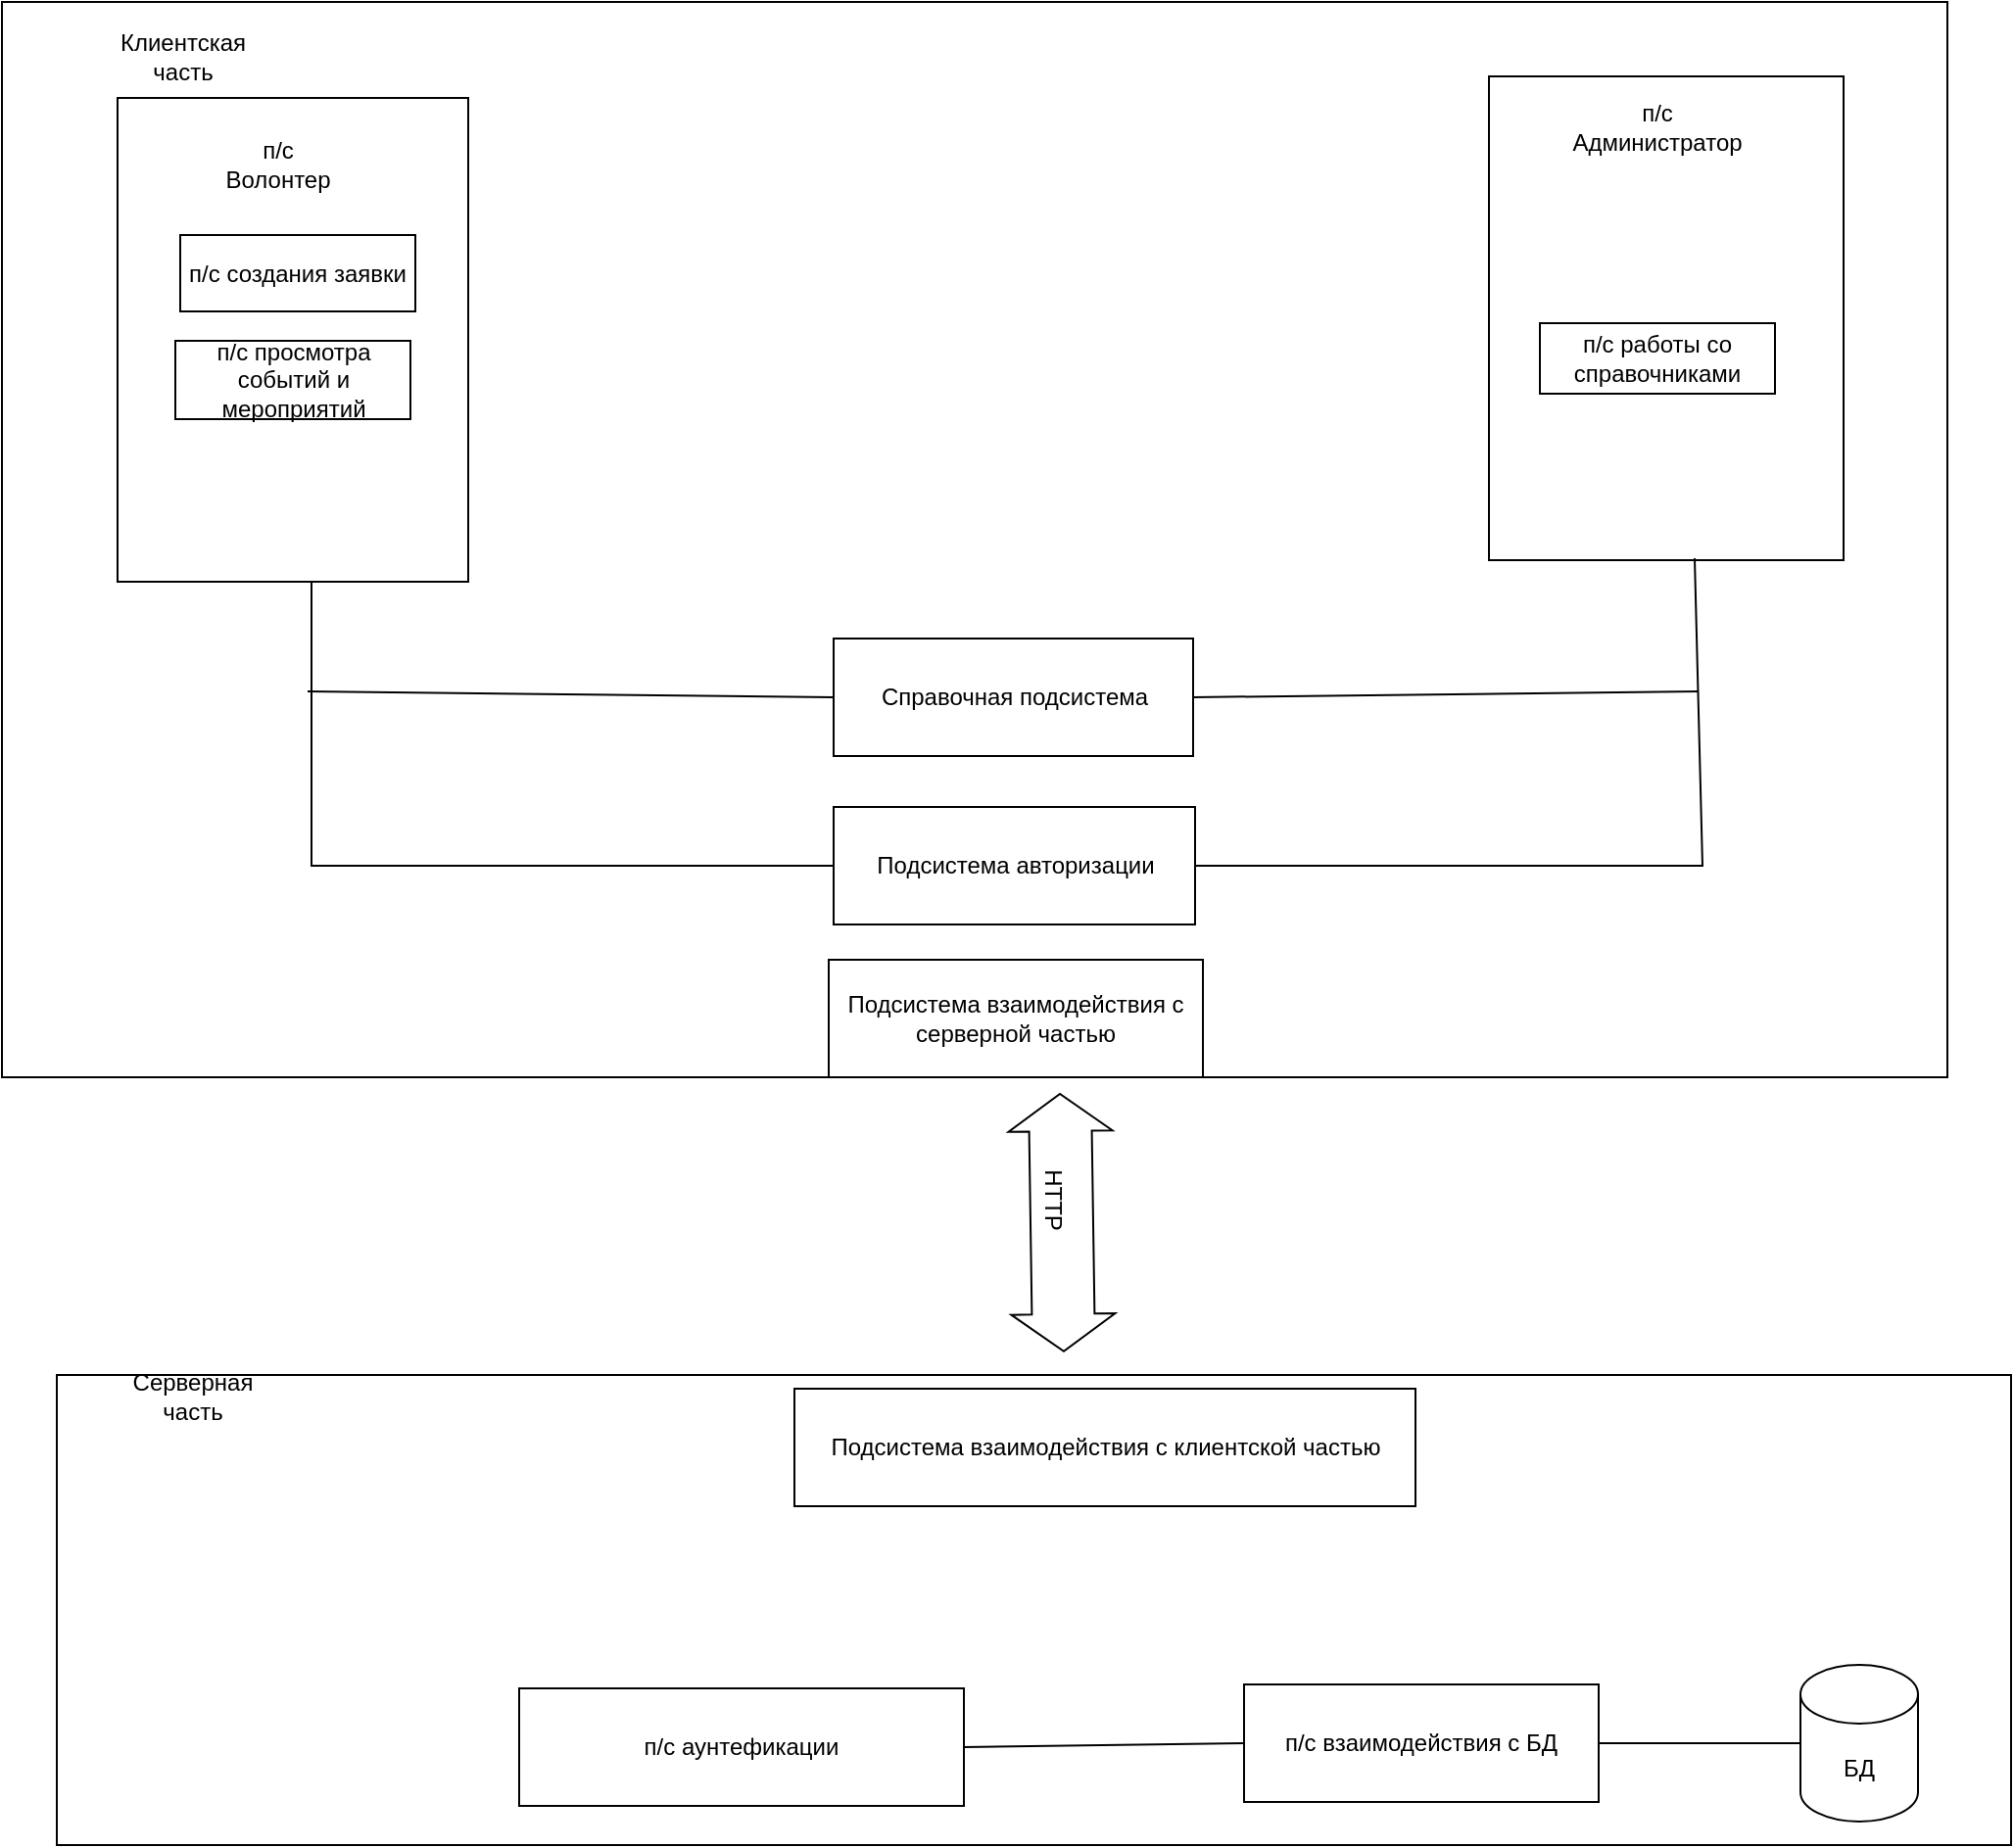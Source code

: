 <mxfile version="24.7.17">
  <diagram name="Страница — 1" id="MMwYMrBjLCGeWuF0NXBC">
    <mxGraphModel dx="1434" dy="746" grid="0" gridSize="10" guides="1" tooltips="1" connect="1" arrows="1" fold="1" page="1" pageScale="1" pageWidth="1169" pageHeight="1654" math="0" shadow="0">
      <root>
        <mxCell id="0" />
        <mxCell id="1" parent="0" />
        <mxCell id="FDYRo6DKzsIXx-MK1S8J-13" value="" style="rounded=0;whiteSpace=wrap;html=1;" parent="1" vertex="1">
          <mxGeometry x="85" y="215" width="993" height="549" as="geometry" />
        </mxCell>
        <mxCell id="FDYRo6DKzsIXx-MK1S8J-14" value="Клиентская часть" style="text;html=1;align=center;verticalAlign=middle;whiteSpace=wrap;rounded=0;" parent="1" vertex="1">
          <mxGeometry x="132" y="228" width="91" height="30" as="geometry" />
        </mxCell>
        <mxCell id="FDYRo6DKzsIXx-MK1S8J-16" value="" style="rounded=0;whiteSpace=wrap;html=1;" parent="1" vertex="1">
          <mxGeometry x="113" y="916" width="997.5" height="240" as="geometry" />
        </mxCell>
        <mxCell id="FDYRo6DKzsIXx-MK1S8J-17" value="Серверная часть" style="text;html=1;align=center;verticalAlign=middle;whiteSpace=wrap;rounded=0;" parent="1" vertex="1">
          <mxGeometry x="141.5" y="912" width="81" height="30" as="geometry" />
        </mxCell>
        <mxCell id="FDYRo6DKzsIXx-MK1S8J-20" value="Подсистема взаимодействия с клиентской частью" style="rounded=0;whiteSpace=wrap;html=1;" parent="1" vertex="1">
          <mxGeometry x="489.5" y="923" width="317" height="60" as="geometry" />
        </mxCell>
        <mxCell id="FDYRo6DKzsIXx-MK1S8J-21" value="БД" style="shape=cylinder3;whiteSpace=wrap;html=1;boundedLbl=1;backgroundOutline=1;size=15;" parent="1" vertex="1">
          <mxGeometry x="1003" y="1064" width="60" height="80" as="geometry" />
        </mxCell>
        <mxCell id="FDYRo6DKzsIXx-MK1S8J-22" value="п/с аунтефикации" style="rounded=0;whiteSpace=wrap;html=1;" parent="1" vertex="1">
          <mxGeometry x="349" y="1076" width="227" height="60" as="geometry" />
        </mxCell>
        <mxCell id="FDYRo6DKzsIXx-MK1S8J-23" value="п/с взаимодействия с БД" style="rounded=0;whiteSpace=wrap;html=1;" parent="1" vertex="1">
          <mxGeometry x="719" y="1074" width="181" height="60" as="geometry" />
        </mxCell>
        <mxCell id="FDYRo6DKzsIXx-MK1S8J-26" value="" style="endArrow=none;html=1;rounded=0;entryX=0;entryY=0.5;entryDx=0;entryDy=0;exitX=1;exitY=0.5;exitDx=0;exitDy=0;" parent="1" target="FDYRo6DKzsIXx-MK1S8J-23" edge="1" source="FDYRo6DKzsIXx-MK1S8J-22">
          <mxGeometry width="50" height="50" relative="1" as="geometry">
            <mxPoint x="609.5" y="1089" as="sourcePoint" />
            <mxPoint x="659.5" y="1039" as="targetPoint" />
          </mxGeometry>
        </mxCell>
        <mxCell id="FDYRo6DKzsIXx-MK1S8J-27" value="" style="endArrow=none;html=1;rounded=0;entryX=0;entryY=0.5;entryDx=0;entryDy=0;entryPerimeter=0;" parent="1" target="FDYRo6DKzsIXx-MK1S8J-21" edge="1" source="FDYRo6DKzsIXx-MK1S8J-23">
          <mxGeometry width="50" height="50" relative="1" as="geometry">
            <mxPoint x="902.5" y="1087" as="sourcePoint" />
            <mxPoint x="952.5" y="1037" as="targetPoint" />
          </mxGeometry>
        </mxCell>
        <mxCell id="FDYRo6DKzsIXx-MK1S8J-36" value="" style="shape=flexArrow;endArrow=classic;startArrow=classic;html=1;rounded=0;exitX=0.516;exitY=0.02;exitDx=0;exitDy=0;exitPerimeter=0;width=32;" parent="1" edge="1">
          <mxGeometry width="100" height="100" relative="1" as="geometry">
            <mxPoint x="626.99" y="904.42" as="sourcePoint" />
            <mxPoint x="625.005" y="772" as="targetPoint" />
          </mxGeometry>
        </mxCell>
        <mxCell id="FDYRo6DKzsIXx-MK1S8J-38" value="HTTP" style="text;html=1;align=center;verticalAlign=middle;whiteSpace=wrap;rounded=0;rotation=90;" parent="1" vertex="1">
          <mxGeometry x="591.25" y="812" width="60" height="30" as="geometry" />
        </mxCell>
        <mxCell id="FDYRo6DKzsIXx-MK1S8J-44" value="Подсистема авторизации" style="rounded=0;whiteSpace=wrap;html=1;" parent="1" vertex="1">
          <mxGeometry x="509.5" y="626" width="184.5" height="60" as="geometry" />
        </mxCell>
        <mxCell id="FDYRo6DKzsIXx-MK1S8J-55" value="п/с работы с бд" style="rounded=0;whiteSpace=wrap;html=1;" parent="1" vertex="1">
          <mxGeometry x="870" y="334" width="120" height="37" as="geometry" />
        </mxCell>
        <mxCell id="FDYRo6DKzsIXx-MK1S8J-59" value="" style="endArrow=none;html=1;rounded=0;exitX=1;exitY=0.5;exitDx=0;exitDy=0;" parent="1" source="FDYRo6DKzsIXx-MK1S8J-45" edge="1">
          <mxGeometry width="50" height="50" relative="1" as="geometry">
            <mxPoint x="695" y="572" as="sourcePoint" />
            <mxPoint x="951" y="567" as="targetPoint" />
          </mxGeometry>
        </mxCell>
        <mxCell id="FDYRo6DKzsIXx-MK1S8J-45" value="Справочная подсистема" style="rounded=0;whiteSpace=wrap;html=1;" parent="1" vertex="1">
          <mxGeometry x="509.5" y="540" width="183.5" height="60" as="geometry" />
        </mxCell>
        <mxCell id="FDYRo6DKzsIXx-MK1S8J-46" value="Подсистема взаимодействия с серверной частью" style="rounded=0;whiteSpace=wrap;html=1;" parent="1" vertex="1">
          <mxGeometry x="507" y="704" width="191" height="60" as="geometry" />
        </mxCell>
        <mxCell id="FDYRo6DKzsIXx-MK1S8J-47" value="" style="rounded=0;whiteSpace=wrap;html=1;" parent="1" vertex="1">
          <mxGeometry x="844" y="253" width="181" height="247" as="geometry" />
        </mxCell>
        <mxCell id="FDYRo6DKzsIXx-MK1S8J-48" value="п/с Администратор" style="text;html=1;align=center;verticalAlign=middle;whiteSpace=wrap;rounded=0;" parent="1" vertex="1">
          <mxGeometry x="900" y="264" width="60" height="30" as="geometry" />
        </mxCell>
        <mxCell id="FDYRo6DKzsIXx-MK1S8J-49" value="" style="rounded=0;whiteSpace=wrap;html=1;" parent="1" vertex="1">
          <mxGeometry x="144" y="264" width="179" height="247" as="geometry" />
        </mxCell>
        <mxCell id="FDYRo6DKzsIXx-MK1S8J-50" value="п/с Волонтер" style="text;html=1;align=center;verticalAlign=middle;whiteSpace=wrap;rounded=0;" parent="1" vertex="1">
          <mxGeometry x="196" y="283" width="60" height="30" as="geometry" />
        </mxCell>
        <mxCell id="FDYRo6DKzsIXx-MK1S8J-51" value="п/с создания заявки" style="rounded=0;whiteSpace=wrap;html=1;" parent="1" vertex="1">
          <mxGeometry x="176" y="334" width="120" height="39" as="geometry" />
        </mxCell>
        <mxCell id="FDYRo6DKzsIXx-MK1S8J-52" value="" style="endArrow=none;html=1;rounded=0;exitX=0;exitY=0.5;exitDx=0;exitDy=0;" parent="1" source="FDYRo6DKzsIXx-MK1S8J-44" edge="1">
          <mxGeometry width="50" height="50" relative="1" as="geometry">
            <mxPoint x="193" y="561" as="sourcePoint" />
            <mxPoint x="243" y="511" as="targetPoint" />
            <Array as="points">
              <mxPoint x="243" y="656" />
            </Array>
          </mxGeometry>
        </mxCell>
        <mxCell id="FDYRo6DKzsIXx-MK1S8J-53" value="" style="endArrow=none;html=1;rounded=0;entryX=0;entryY=0.5;entryDx=0;entryDy=0;" parent="1" target="FDYRo6DKzsIXx-MK1S8J-45" edge="1">
          <mxGeometry width="50" height="50" relative="1" as="geometry">
            <mxPoint x="241" y="567" as="sourcePoint" />
            <mxPoint x="291" y="529" as="targetPoint" />
          </mxGeometry>
        </mxCell>
        <mxCell id="FDYRo6DKzsIXx-MK1S8J-56" value="" style="endArrow=none;html=1;rounded=0;exitX=1;exitY=0.5;exitDx=0;exitDy=0;" parent="1" source="FDYRo6DKzsIXx-MK1S8J-44" edge="1">
          <mxGeometry width="50" height="50" relative="1" as="geometry">
            <mxPoint x="899" y="549" as="sourcePoint" />
            <mxPoint x="949" y="499" as="targetPoint" />
            <Array as="points">
              <mxPoint x="953" y="656" />
            </Array>
          </mxGeometry>
        </mxCell>
        <mxCell id="SIpF2wRrHYx23ZHNWNwy-1" value="п/с работы со справочниками" style="rounded=0;whiteSpace=wrap;html=1;" parent="1" vertex="1">
          <mxGeometry x="870" y="379" width="120" height="36" as="geometry" />
        </mxCell>
        <mxCell id="SIpF2wRrHYx23ZHNWNwy-2" value="п/с просмотра событий и мероприятий" style="rounded=0;whiteSpace=wrap;html=1;" parent="1" vertex="1">
          <mxGeometry x="173.5" y="388" width="120" height="40" as="geometry" />
        </mxCell>
      </root>
    </mxGraphModel>
  </diagram>
</mxfile>
